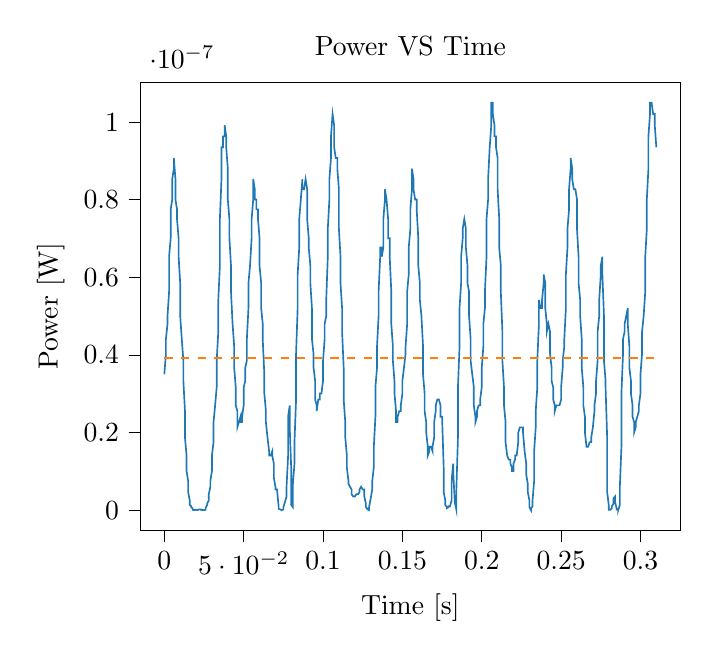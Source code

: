 % This file was created with tikzplotlib v0.9.12.
\begin{tikzpicture}

\definecolor{color0}{rgb}{0.122,0.467,0.706}
\definecolor{color1}{rgb}{1,0.498,0.055}

\begin{axis}[
tick align=outside,
tick pos=left,
title={Power VS Time},
x grid style={white!69.02!black},
xlabel={Time [s]},
xmin=-0.015, xmax=0.325,
xtick style={color=black},
y grid style={white!69.02!black},
ylabel={Power [W]},
ymin=-5.251e-09, ymax=1.103e-07,
ytick style={color=black}
]
\addplot [semithick, color0]
table {%
0 3.502e-08
0.001 4.033e-08
0.001 4.408e-08
0.002 4.8e-08
0.002 5.002e-08
0.003 5.633e-08
0.003 6.533e-08
0.004 7.008e-08
0.004 7.752e-08
0.005 8.008e-08
0.005 8.533e-08
0.006 8.802e-08
0.006 9.075e-08
0.007 8.533e-08
0.007 8.008e-08
0.008 7.752e-08
0.008 7.5e-08
0.009 7.008e-08
0.009 6.533e-08
0.01 5.852e-08
0.01 5.002e-08
0.011 4.408e-08
0.012 3.852e-08
0.012 3.333e-08
0.013 2.552e-08
0.013 1.875e-08
0.014 1.408e-08
0.014 1.008e-08
0.015 7.521e-09
0.015 4.687e-09
0.016 2.521e-09
0.016 1.333e-09
0.017 1.021e-09
0.017 7.5e-10
0.018 3.333e-10
0.018 8.333e-11
0.019 0
0.019 2.083e-11
0.02 8.333e-11
0.02 8.333e-11
0.021 2.083e-11
0.021 8.333e-11
0.022 1.875e-10
0.023 1.875e-10
0.023 8.333e-11
0.024 8.333e-11
0.024 2.083e-11
0.025 0
0.025 0
0.026 8.333e-11
0.026 5.208e-10
0.027 1.333e-09
0.027 1.687e-09
0.028 2.521e-09
0.028 4.083e-09
0.029 6.021e-09
0.029 7.521e-09
0.03 1.008e-08
0.03 1.408e-08
0.031 1.752e-08
0.031 2.269e-08
0.032 2.7e-08
0.033 3.169e-08
0.033 3.852e-08
0.034 4.602e-08
0.034 5.419e-08
0.035 6.302e-08
0.035 7.5e-08
0.036 8.533e-08
0.036 9.352e-08
0.037 9.352e-08
0.037 9.633e-08
0.038 9.633e-08
0.038 9.919e-08
0.039 9.633e-08
0.039 9.352e-08
0.04 8.802e-08
0.04 8.008e-08
0.041 7.5e-08
0.041 7.008e-08
0.042 6.302e-08
0.042 5.633e-08
0.043 4.8e-08
0.044 4.219e-08
0.044 3.675e-08
0.045 3.169e-08
0.045 2.7e-08
0.046 2.552e-08
0.046 2.133e-08
0.047 2.269e-08
0.047 2.269e-08
0.048 2.408e-08
0.048 2.269e-08
0.049 2.269e-08
0.049 2.408e-08
0.05 2.7e-08
0.05 3.169e-08
0.051 3.333e-08
0.051 3.675e-08
0.052 3.852e-08
0.052 4.408e-08
0.053 5.208e-08
0.053 5.852e-08
0.054 6.302e-08
0.055 7.008e-08
0.055 7.5e-08
0.056 8.008e-08
0.056 8.533e-08
0.057 8.269e-08
0.057 8.008e-08
0.058 8.008e-08
0.058 7.752e-08
0.059 7.752e-08
0.059 7.5e-08
0.06 7.008e-08
0.06 6.302e-08
0.061 5.852e-08
0.061 5.208e-08
0.062 4.8e-08
0.062 4.408e-08
0.063 3.502e-08
0.063 3.008e-08
0.064 2.552e-08
0.064 2.269e-08
0.065 1.875e-08
0.066 1.519e-08
0.066 1.408e-08
0.067 1.408e-08
0.067 1.408e-08
0.068 1.519e-08
0.068 1.408e-08
0.069 1.2e-08
0.069 8.333e-09
0.07 6.021e-09
0.07 5.333e-09
0.071 5.333e-09
0.071 5.333e-09
0.072 1.021e-09
0.072 3.333e-10
0.073 1.875e-10
0.073 1.875e-10
0.074 2.083e-11
0.074 0
0.075 1.875e-10
0.075 7.5e-10
0.076 2.083e-09
0.077 3.521e-09
0.077 6.021e-09
0.078 1.408e-08
0.078 2.408e-08
0.079 2.7e-08
0.079 2.133e-08
0.08 1.008e-08
0.08 1.333e-09
0.081 7.5e-10
0.081 6.75e-09
0.082 1.2e-08
0.082 1.752e-08
0.083 2.852e-08
0.083 4.033e-08
0.084 5.208e-08
0.084 6.075e-08
0.085 6.769e-08
0.085 7.5e-08
0.086 8.008e-08
0.087 8.533e-08
0.087 8.269e-08
0.088 8.269e-08
0.088 8.269e-08
0.089 8.533e-08
0.089 8.533e-08
0.09 8.269e-08
0.09 7.5e-08
0.091 7.008e-08
0.091 6.769e-08
0.092 6.302e-08
0.092 5.852e-08
0.093 5.208e-08
0.093 4.408e-08
0.094 4.033e-08
0.094 3.675e-08
0.095 3.333e-08
0.095 2.852e-08
0.096 2.7e-08
0.096 2.552e-08
0.097 2.852e-08
0.098 2.852e-08
0.098 3.008e-08
0.099 3.008e-08
0.099 3.008e-08
0.1 3.333e-08
0.1 3.852e-08
0.101 4.408e-08
0.101 4.8e-08
0.102 5.002e-08
0.102 5.419e-08
0.103 6.533e-08
0.103 7.252e-08
0.104 8.008e-08
0.104 8.533e-08
0.105 9.075e-08
0.105 9.633e-08
0.106 1.021e-07
0.106 1.021e-07
0.107 9.919e-08
0.107 9.352e-08
0.108 9.075e-08
0.109 9.075e-08
0.109 8.802e-08
0.11 8.269e-08
0.11 7.252e-08
0.111 6.533e-08
0.111 5.852e-08
0.112 5.208e-08
0.112 4.602e-08
0.113 3.675e-08
0.113 2.852e-08
0.114 2.269e-08
0.114 1.875e-08
0.115 1.408e-08
0.115 1.102e-08
0.116 7.521e-09
0.116 6.75e-09
0.117 6.021e-09
0.117 6.021e-09
0.118 5.333e-09
0.118 4.083e-09
0.119 3.521e-09
0.12 3.521e-09
0.12 3.521e-09
0.121 4.083e-09
0.121 4.083e-09
0.122 4.083e-09
0.122 4.083e-09
0.123 4.687e-09
0.123 5.333e-09
0.124 6.021e-09
0.124 6.021e-09
0.125 5.333e-09
0.125 5.333e-09
0.126 5.333e-09
0.126 3.521e-09
0.127 1.687e-09
0.127 7.5e-10
0.128 3.333e-10
0.128 1.875e-10
0.129 2.083e-11
0.129 7.5e-10
0.13 3.0e-09
0.131 5.333e-09
0.131 7.521e-09
0.132 1.102e-08
0.132 1.633e-08
0.133 2.408e-08
0.133 3.169e-08
0.134 3.675e-08
0.134 4.219e-08
0.135 5.002e-08
0.135 5.633e-08
0.136 6.533e-08
0.136 6.769e-08
0.137 6.769e-08
0.137 6.533e-08
0.138 6.769e-08
0.138 7.5e-08
0.139 8.008e-08
0.139 8.269e-08
0.14 8.008e-08
0.141 7.5e-08
0.141 7.008e-08
0.142 7.008e-08
0.142 6.533e-08
0.143 5.633e-08
0.143 4.8e-08
0.144 4.219e-08
0.144 3.852e-08
0.145 3.333e-08
0.145 3.008e-08
0.146 2.552e-08
0.146 2.269e-08
0.147 2.269e-08
0.147 2.408e-08
0.148 2.552e-08
0.148 2.552e-08
0.149 2.552e-08
0.149 2.7e-08
0.15 3.008e-08
0.15 3.333e-08
0.151 3.675e-08
0.152 4.033e-08
0.152 4.219e-08
0.153 4.8e-08
0.153 5.633e-08
0.154 6.075e-08
0.154 6.769e-08
0.155 7.252e-08
0.155 7.752e-08
0.156 8.269e-08
0.156 8.802e-08
0.157 8.533e-08
0.157 8.269e-08
0.158 8.008e-08
0.158 8.008e-08
0.159 8.008e-08
0.159 7.752e-08
0.16 7.008e-08
0.16 6.302e-08
0.161 5.852e-08
0.161 5.419e-08
0.162 5.002e-08
0.163 4.219e-08
0.163 3.502e-08
0.164 3.008e-08
0.164 2.552e-08
0.165 2.269e-08
0.165 2.002e-08
0.166 1.633e-08
0.166 1.408e-08
0.167 1.519e-08
0.167 1.633e-08
0.168 1.633e-08
0.168 1.633e-08
0.169 1.519e-08
0.169 1.633e-08
0.17 1.875e-08
0.17 2.269e-08
0.171 2.552e-08
0.171 2.7e-08
0.172 2.852e-08
0.172 2.852e-08
0.173 2.852e-08
0.174 2.7e-08
0.174 2.408e-08
0.175 2.408e-08
0.175 2.408e-08
0.176 1.102e-08
0.176 4.687e-09
0.177 2.521e-09
0.177 1.333e-09
0.178 7.5e-10
0.178 5.208e-10
0.179 7.5e-10
0.179 1.021e-09
0.18 1.021e-09
0.18 1.021e-09
0.181 2.521e-09
0.181 7.521e-09
0.182 1.2e-08
0.182 1.008e-08
0.183 2.083e-09
0.184 8.333e-11
0.184 5.333e-09
0.185 1.875e-08
0.185 3.169e-08
0.186 4.219e-08
0.186 5.208e-08
0.187 5.852e-08
0.187 6.533e-08
0.188 7.008e-08
0.188 7.252e-08
0.189 7.5e-08
0.189 7.5e-08
0.19 7.252e-08
0.19 6.769e-08
0.191 6.302e-08
0.191 5.852e-08
0.192 5.633e-08
0.192 5.002e-08
0.193 4.408e-08
0.193 3.852e-08
0.194 3.502e-08
0.195 3.169e-08
0.195 2.7e-08
0.196 2.408e-08
0.196 2.269e-08
0.197 2.408e-08
0.197 2.552e-08
0.198 2.7e-08
0.198 2.7e-08
0.199 2.7e-08
0.199 2.852e-08
0.2 3.169e-08
0.2 3.675e-08
0.201 4.219e-08
0.201 4.8e-08
0.202 5.208e-08
0.202 5.633e-08
0.203 6.533e-08
0.203 7.5e-08
0.204 8.008e-08
0.204 8.533e-08
0.205 9.352e-08
0.206 9.919e-08
0.206 1.05e-07
0.207 1.05e-07
0.207 1.021e-07
0.208 9.919e-08
0.208 9.633e-08
0.209 9.633e-08
0.209 9.352e-08
0.21 9.075e-08
0.21 8.269e-08
0.211 7.5e-08
0.211 6.769e-08
0.212 6.302e-08
0.212 5.633e-08
0.213 4.602e-08
0.213 3.852e-08
0.214 3.169e-08
0.214 2.7e-08
0.215 2.269e-08
0.215 1.752e-08
0.216 1.408e-08
0.217 1.302e-08
0.217 1.302e-08
0.218 1.302e-08
0.218 1.2e-08
0.219 1.102e-08
0.219 1.008e-08
0.22 1.008e-08
0.22 1.2e-08
0.221 1.302e-08
0.221 1.408e-08
0.222 1.408e-08
0.222 1.408e-08
0.223 1.752e-08
0.223 2.002e-08
0.224 2.133e-08
0.224 2.133e-08
0.225 2.133e-08
0.225 2.133e-08
0.226 2.133e-08
0.226 2.002e-08
0.227 1.519e-08
0.228 1.2e-08
0.228 9.187e-09
0.229 6.75e-09
0.229 4.687e-09
0.23 2.521e-09
0.23 7.5e-10
0.231 0
0.231 3.333e-10
0.232 1.021e-09
0.232 2.521e-09
0.233 7.521e-09
0.233 1.519e-08
0.234 2.133e-08
0.234 2.552e-08
0.235 3.169e-08
0.235 3.852e-08
0.236 4.8e-08
0.236 5.419e-08
0.237 5.208e-08
0.238 5.208e-08
0.238 5.419e-08
0.239 5.852e-08
0.239 6.075e-08
0.24 5.852e-08
0.24 5.208e-08
0.241 4.8e-08
0.241 4.602e-08
0.242 4.8e-08
0.242 4.8e-08
0.243 4.602e-08
0.243 4.033e-08
0.244 3.675e-08
0.244 3.333e-08
0.245 3.169e-08
0.245 2.852e-08
0.246 2.7e-08
0.246 2.552e-08
0.247 2.7e-08
0.247 2.7e-08
0.248 2.7e-08
0.249 2.7e-08
0.249 2.7e-08
0.25 2.852e-08
0.25 3.169e-08
0.251 3.675e-08
0.251 3.852e-08
0.252 4.219e-08
0.252 4.408e-08
0.253 5.208e-08
0.253 6.075e-08
0.254 6.769e-08
0.254 7.252e-08
0.255 7.752e-08
0.255 8.269e-08
0.256 8.802e-08
0.256 9.075e-08
0.257 8.802e-08
0.257 8.533e-08
0.258 8.269e-08
0.258 8.269e-08
0.259 8.269e-08
0.26 8.008e-08
0.26 7.252e-08
0.261 6.533e-08
0.261 5.852e-08
0.262 5.419e-08
0.262 5.002e-08
0.263 4.408e-08
0.263 3.675e-08
0.264 3.169e-08
0.264 2.7e-08
0.265 2.408e-08
0.265 2.002e-08
0.266 1.633e-08
0.266 1.633e-08
0.267 1.633e-08
0.267 1.633e-08
0.268 1.752e-08
0.268 1.752e-08
0.269 1.752e-08
0.269 1.875e-08
0.27 2.133e-08
0.271 2.552e-08
0.271 2.7e-08
0.272 3.008e-08
0.272 3.333e-08
0.273 3.852e-08
0.273 4.602e-08
0.274 5.002e-08
0.274 5.419e-08
0.275 6.075e-08
0.275 6.302e-08
0.276 6.533e-08
0.276 6.075e-08
0.277 5.002e-08
0.277 3.852e-08
0.278 3.333e-08
0.278 3.169e-08
0.279 1.875e-08
0.279 4.687e-09
0.28 1.333e-09
0.28 8.333e-11
0.281 8.333e-11
0.282 5.208e-10
0.282 1.021e-09
0.283 1.687e-09
0.283 3.0e-09
0.284 3.521e-09
0.284 2.083e-09
0.285 3.333e-10
0.285 1.875e-10
0.286 3.333e-10
0.286 0
0.287 1.333e-09
0.287 6.021e-09
0.288 1.633e-08
0.288 3.008e-08
0.289 4.033e-08
0.289 4.408e-08
0.29 4.602e-08
0.29 4.8e-08
0.291 5.002e-08
0.292 5.208e-08
0.292 4.8e-08
0.293 4.219e-08
0.293 3.675e-08
0.294 3.333e-08
0.294 3.008e-08
0.295 2.7e-08
0.295 2.408e-08
0.296 2.269e-08
0.296 2.002e-08
0.297 2.133e-08
0.297 2.269e-08
0.298 2.408e-08
0.298 2.408e-08
0.299 2.552e-08
0.299 2.7e-08
0.3 3.008e-08
0.3 3.502e-08
0.301 4.033e-08
0.301 4.602e-08
0.302 5.002e-08
0.303 5.633e-08
0.303 6.533e-08
0.304 7.252e-08
0.304 8.008e-08
0.305 8.802e-08
0.305 9.633e-08
0.306 1.021e-07
0.306 1.05e-07
0.307 1.05e-07
0.307 1.05e-07
0.308 1.021e-07
0.308 1.021e-07
0.309 1.021e-07
0.309 9.919e-08
0.31 9.352e-08
};
\addplot [semithick, color1, dashed]
table {%
0 3.913e-08
0.31 3.913e-08
};
\end{axis}

\end{tikzpicture}
